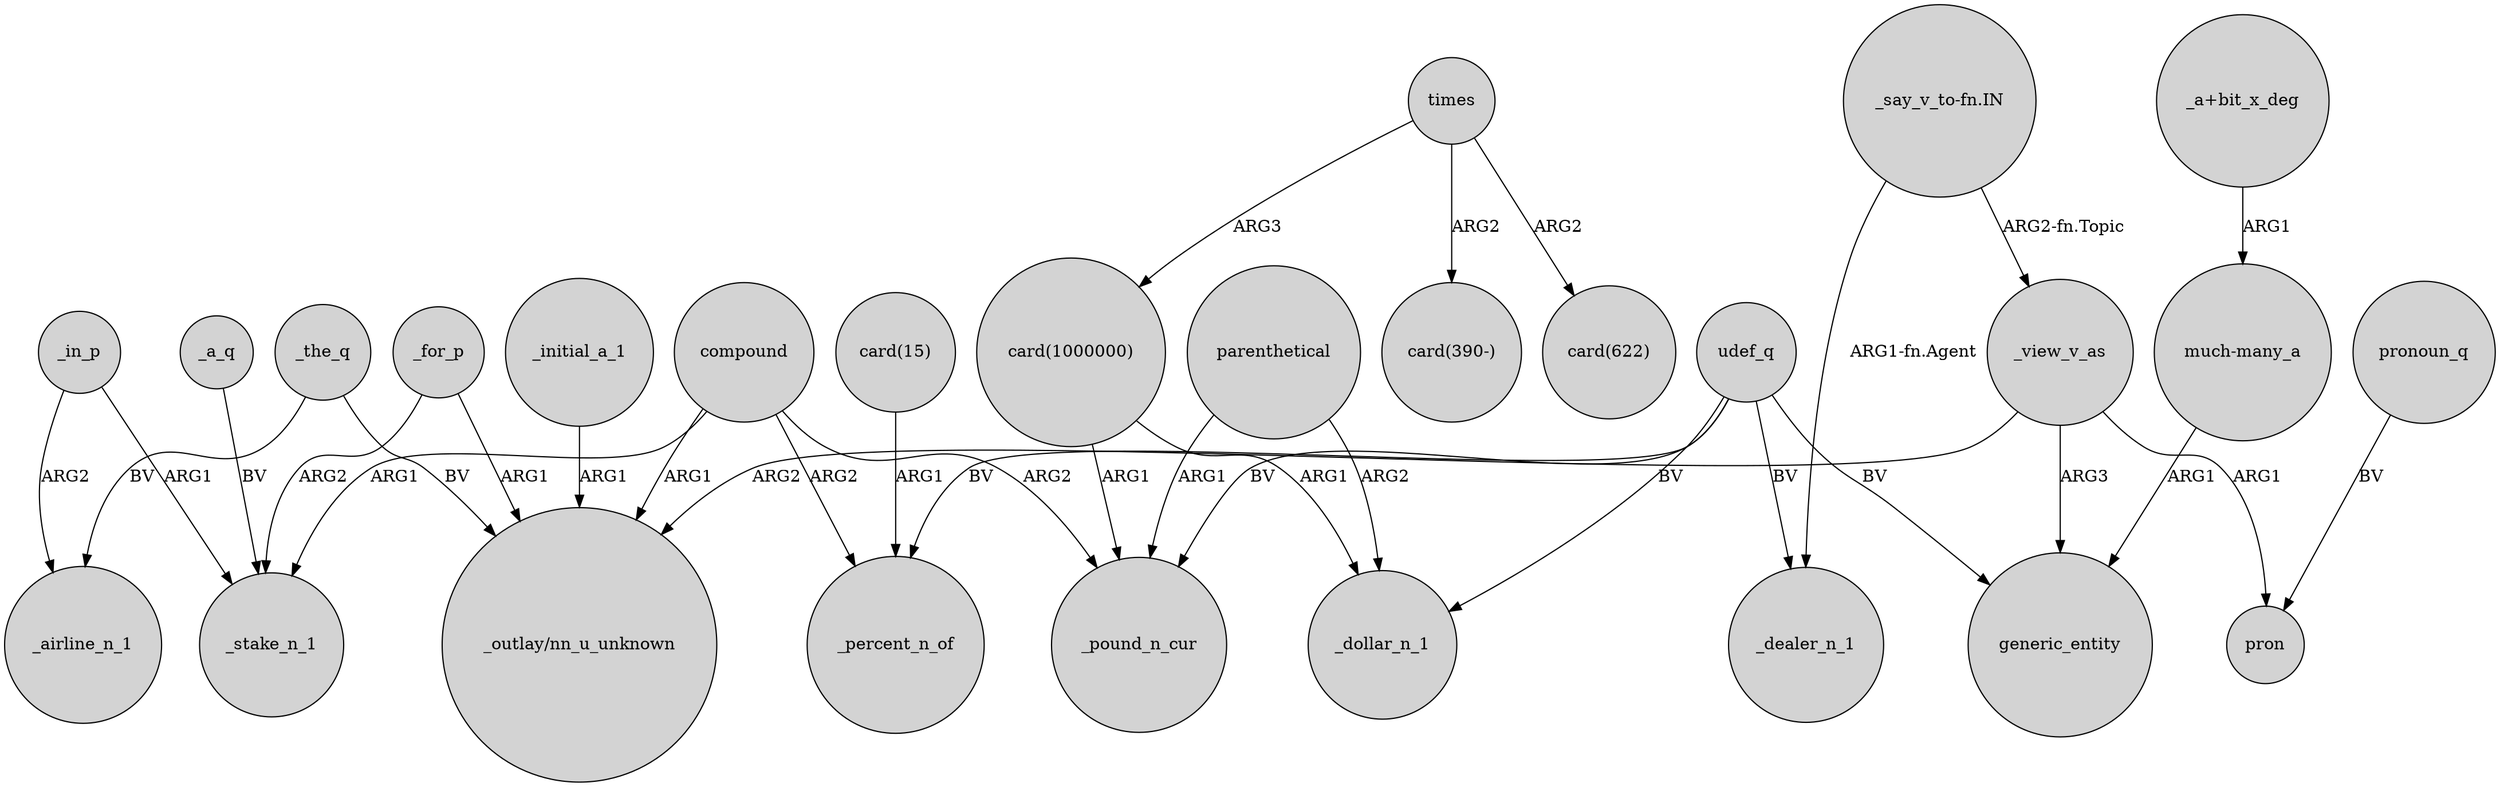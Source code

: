 digraph {
	node [shape=circle style=filled]
	_a_q -> _stake_n_1 [label=BV]
	"card(1000000)" -> _dollar_n_1 [label=ARG1]
	udef_q -> generic_entity [label=BV]
	"card(15)" -> _percent_n_of [label=ARG1]
	"_say_v_to-fn.IN" -> _dealer_n_1 [label="ARG1-fn.Agent"]
	_for_p -> _stake_n_1 [label=ARG2]
	times -> "card(390-)" [label=ARG2]
	"much-many_a" -> generic_entity [label=ARG1]
	"card(1000000)" -> _pound_n_cur [label=ARG1]
	_the_q -> "_outlay/nn_u_unknown" [label=BV]
	"_a+bit_x_deg" -> "much-many_a" [label=ARG1]
	_view_v_as -> "_outlay/nn_u_unknown" [label=ARG2]
	_view_v_as -> pron [label=ARG1]
	udef_q -> _pound_n_cur [label=BV]
	compound -> _percent_n_of [label=ARG2]
	_initial_a_1 -> "_outlay/nn_u_unknown" [label=ARG1]
	times -> "card(622)" [label=ARG2]
	compound -> _pound_n_cur [label=ARG2]
	_in_p -> _stake_n_1 [label=ARG1]
	pronoun_q -> pron [label=BV]
	_for_p -> "_outlay/nn_u_unknown" [label=ARG1]
	_in_p -> _airline_n_1 [label=ARG2]
	parenthetical -> _pound_n_cur [label=ARG1]
	times -> "card(1000000)" [label=ARG3]
	_the_q -> _airline_n_1 [label=BV]
	compound -> "_outlay/nn_u_unknown" [label=ARG1]
	compound -> _stake_n_1 [label=ARG1]
	_view_v_as -> generic_entity [label=ARG3]
	udef_q -> _dealer_n_1 [label=BV]
	"_say_v_to-fn.IN" -> _view_v_as [label="ARG2-fn.Topic"]
	udef_q -> _percent_n_of [label=BV]
	parenthetical -> _dollar_n_1 [label=ARG2]
	udef_q -> _dollar_n_1 [label=BV]
}
